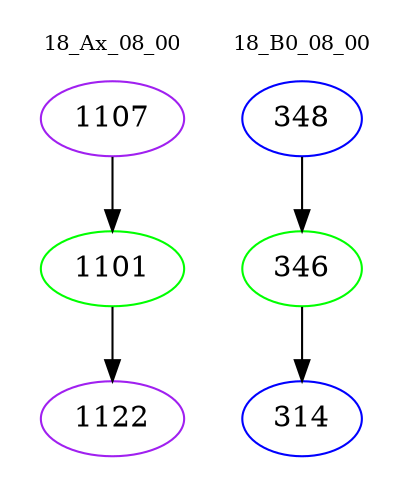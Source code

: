 digraph{
subgraph cluster_0 {
color = white
label = "18_Ax_08_00";
fontsize=10;
T0_1107 [label="1107", color="purple"]
T0_1107 -> T0_1101 [color="black"]
T0_1101 [label="1101", color="green"]
T0_1101 -> T0_1122 [color="black"]
T0_1122 [label="1122", color="purple"]
}
subgraph cluster_1 {
color = white
label = "18_B0_08_00";
fontsize=10;
T1_348 [label="348", color="blue"]
T1_348 -> T1_346 [color="black"]
T1_346 [label="346", color="green"]
T1_346 -> T1_314 [color="black"]
T1_314 [label="314", color="blue"]
}
}
